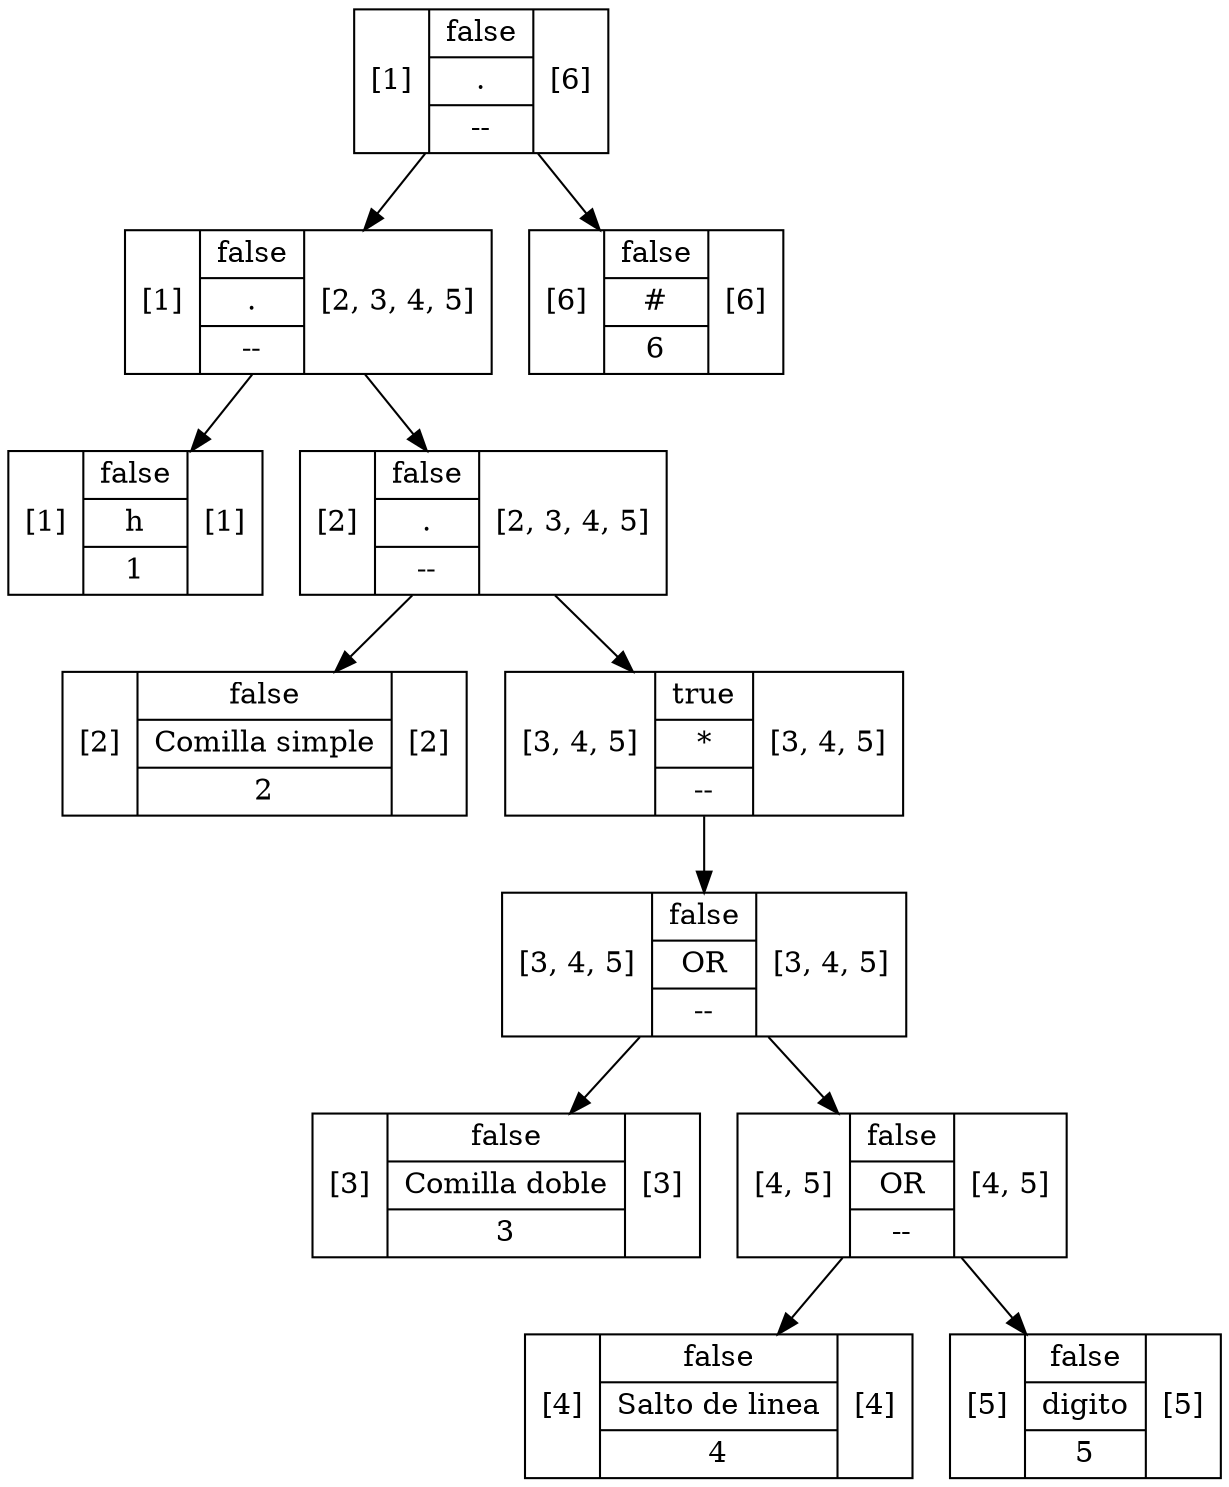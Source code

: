 digraph G {
1571569167 [shape=record label="[1] |{ false | h | 1 }| [1]"];
666696567 [shape=record label="[2] |{ false | Comilla simple | 2 }| [2]"];
37591892 [shape=record label="[3] |{ false | Comilla doble | 3 }| [3]"];
920936180 [shape=record label="[4] |{ false | Salto de linea | 4 }| [4]"];
176444001 [shape=record label="[5] |{ false | digito | 5 }| [5]"];
1243834117 [shape=record label="[4, 5] |{ false | OR | -- }| [4, 5]"];
1243834117 -> 920936180
1243834117 -> 176444001
615166510 [shape=record label="[3, 4, 5] |{ false | OR | -- }| [3, 4, 5]"];
615166510 -> 37591892
615166510 -> 1243834117
808278961 [shape=record label="[3, 4, 5] |{ true | * | -- }| [3, 4, 5]"];
808278961 -> 615166510
412221583 [shape=record label="[2] |{ false | . | -- }| [2, 3, 4, 5]"];
412221583 -> 666696567
412221583 -> 808278961
1238915031 [shape=record label="[1] |{ false | . | -- }| [2, 3, 4, 5]"];
1238915031 -> 1571569167
1238915031 -> 412221583
949135104 [shape=record label="[6] |{ false | # | 6 }| [6]"];
1656259440 [shape=record label="[1] |{ false | . | -- }| [6]"];
1656259440 -> 1238915031
1656259440 -> 949135104
}